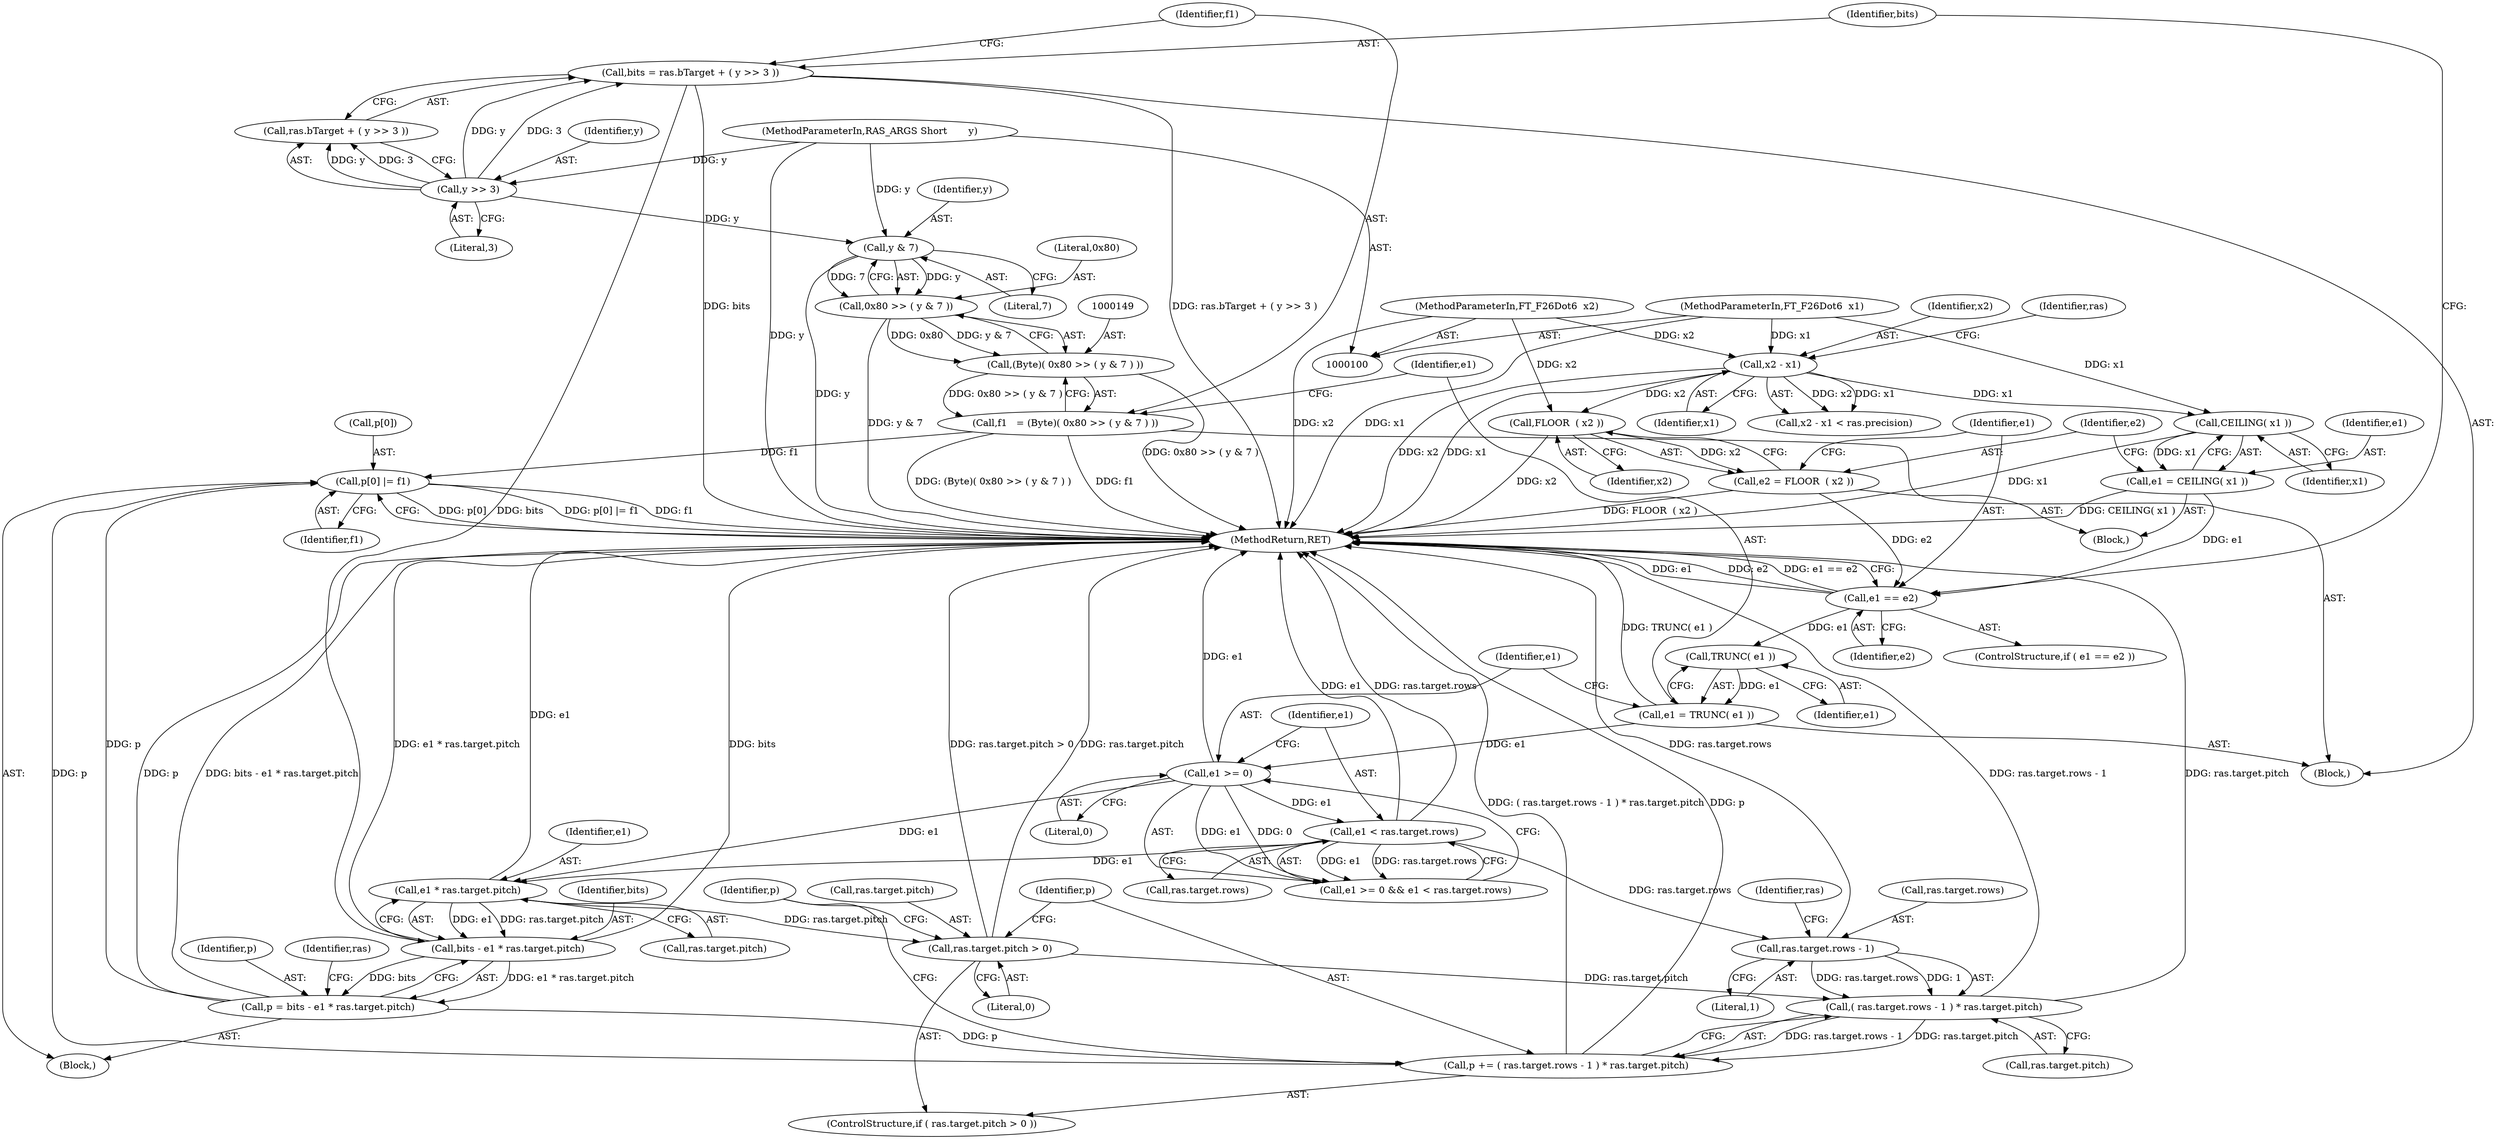digraph "1_savannah_b3500af717010137046ec4076d1e1c0641e33727_5@array" {
"1000207" [label="(Call,p[0] |= f1)"];
"1000192" [label="(Call,p += ( ras.target.rows - 1 ) * ras.target.pitch)"];
"1000194" [label="(Call,( ras.target.rows - 1 ) * ras.target.pitch)"];
"1000195" [label="(Call,ras.target.rows - 1)"];
"1000164" [label="(Call,e1 < ras.target.rows)"];
"1000161" [label="(Call,e1 >= 0)"];
"1000155" [label="(Call,e1 = TRUNC( e1 ))"];
"1000157" [label="(Call,TRUNC( e1 ))"];
"1000131" [label="(Call,e1 == e2)"];
"1000122" [label="(Call,e1 = CEILING( x1 ))"];
"1000124" [label="(Call,CEILING( x1 ))"];
"1000113" [label="(Call,x2 - x1)"];
"1000103" [label="(MethodParameterIn,FT_F26Dot6  x2)"];
"1000102" [label="(MethodParameterIn,FT_F26Dot6  x1)"];
"1000126" [label="(Call,e2 = FLOOR  ( x2 ))"];
"1000128" [label="(Call,FLOOR  ( x2 ))"];
"1000185" [label="(Call,ras.target.pitch > 0)"];
"1000177" [label="(Call,e1 * ras.target.pitch)"];
"1000173" [label="(Call,p = bits - e1 * ras.target.pitch)"];
"1000175" [label="(Call,bits - e1 * ras.target.pitch)"];
"1000137" [label="(Call,bits = ras.bTarget + ( y >> 3 ))"];
"1000143" [label="(Call,y >> 3)"];
"1000101" [label="(MethodParameterIn,RAS_ARGS Short       y)"];
"1000146" [label="(Call,f1   = (Byte)( 0x80 >> ( y & 7 ) ))"];
"1000148" [label="(Call,(Byte)( 0x80 >> ( y & 7 ) ))"];
"1000150" [label="(Call,0x80 >> ( y & 7 ))"];
"1000152" [label="(Call,y & 7)"];
"1000157" [label="(Call,TRUNC( e1 ))"];
"1000175" [label="(Call,bits - e1 * ras.target.pitch)"];
"1000154" [label="(Literal,7)"];
"1000195" [label="(Call,ras.target.rows - 1)"];
"1000101" [label="(MethodParameterIn,RAS_ARGS Short       y)"];
"1000162" [label="(Identifier,e1)"];
"1000117" [label="(Identifier,ras)"];
"1000138" [label="(Identifier,bits)"];
"1000119" [label="(Block,)"];
"1000153" [label="(Identifier,y)"];
"1000156" [label="(Identifier,e1)"];
"1000103" [label="(MethodParameterIn,FT_F26Dot6  x2)"];
"1000115" [label="(Identifier,x1)"];
"1000123" [label="(Identifier,e1)"];
"1000163" [label="(Literal,0)"];
"1000173" [label="(Call,p = bits - e1 * ras.target.pitch)"];
"1000155" [label="(Call,e1 = TRUNC( e1 ))"];
"1000186" [label="(Call,ras.target.pitch)"];
"1000161" [label="(Call,e1 >= 0)"];
"1000129" [label="(Identifier,x2)"];
"1000176" [label="(Identifier,bits)"];
"1000177" [label="(Call,e1 * ras.target.pitch)"];
"1000150" [label="(Call,0x80 >> ( y & 7 ))"];
"1000113" [label="(Call,x2 - x1)"];
"1000151" [label="(Literal,0x80)"];
"1000192" [label="(Call,p += ( ras.target.rows - 1 ) * ras.target.pitch)"];
"1000164" [label="(Call,e1 < ras.target.rows)"];
"1000147" [label="(Identifier,f1)"];
"1000160" [label="(Call,e1 >= 0 && e1 < ras.target.rows)"];
"1000174" [label="(Identifier,p)"];
"1000209" [label="(Identifier,p)"];
"1000185" [label="(Call,ras.target.pitch > 0)"];
"1000165" [label="(Identifier,e1)"];
"1000131" [label="(Call,e1 == e2)"];
"1000112" [label="(Call,x2 - x1 < ras.precision)"];
"1000133" [label="(Identifier,e2)"];
"1000202" [label="(Call,ras.target.pitch)"];
"1000134" [label="(Block,)"];
"1000211" [label="(Identifier,f1)"];
"1000145" [label="(Literal,3)"];
"1000184" [label="(ControlStructure,if ( ras.target.pitch > 0 ))"];
"1000122" [label="(Call,e1 = CEILING( x1 ))"];
"1000193" [label="(Identifier,p)"];
"1000128" [label="(Call,FLOOR  ( x2 ))"];
"1000152" [label="(Call,y & 7)"];
"1000207" [label="(Call,p[0] |= f1)"];
"1000126" [label="(Call,e2 = FLOOR  ( x2 ))"];
"1000196" [label="(Call,ras.target.rows)"];
"1000102" [label="(MethodParameterIn,FT_F26Dot6  x1)"];
"1000201" [label="(Literal,1)"];
"1000132" [label="(Identifier,e1)"];
"1000158" [label="(Identifier,e1)"];
"1000125" [label="(Identifier,x1)"];
"1000178" [label="(Identifier,e1)"];
"1000212" [label="(MethodReturn,RET)"];
"1000139" [label="(Call,ras.bTarget + ( y >> 3 ))"];
"1000137" [label="(Call,bits = ras.bTarget + ( y >> 3 ))"];
"1000204" [label="(Identifier,ras)"];
"1000127" [label="(Identifier,e2)"];
"1000191" [label="(Literal,0)"];
"1000114" [label="(Identifier,x2)"];
"1000148" [label="(Call,(Byte)( 0x80 >> ( y & 7 ) ))"];
"1000171" [label="(Block,)"];
"1000146" [label="(Call,f1   = (Byte)( 0x80 >> ( y & 7 ) ))"];
"1000188" [label="(Identifier,ras)"];
"1000130" [label="(ControlStructure,if ( e1 == e2 ))"];
"1000166" [label="(Call,ras.target.rows)"];
"1000143" [label="(Call,y >> 3)"];
"1000208" [label="(Call,p[0])"];
"1000194" [label="(Call,( ras.target.rows - 1 ) * ras.target.pitch)"];
"1000179" [label="(Call,ras.target.pitch)"];
"1000124" [label="(Call,CEILING( x1 ))"];
"1000144" [label="(Identifier,y)"];
"1000207" -> "1000171"  [label="AST: "];
"1000207" -> "1000211"  [label="CFG: "];
"1000208" -> "1000207"  [label="AST: "];
"1000211" -> "1000207"  [label="AST: "];
"1000212" -> "1000207"  [label="CFG: "];
"1000207" -> "1000212"  [label="DDG: p[0]"];
"1000207" -> "1000212"  [label="DDG: p[0] |= f1"];
"1000207" -> "1000212"  [label="DDG: f1"];
"1000192" -> "1000207"  [label="DDG: p"];
"1000173" -> "1000207"  [label="DDG: p"];
"1000146" -> "1000207"  [label="DDG: f1"];
"1000192" -> "1000184"  [label="AST: "];
"1000192" -> "1000194"  [label="CFG: "];
"1000193" -> "1000192"  [label="AST: "];
"1000194" -> "1000192"  [label="AST: "];
"1000209" -> "1000192"  [label="CFG: "];
"1000192" -> "1000212"  [label="DDG: ( ras.target.rows - 1 ) * ras.target.pitch"];
"1000192" -> "1000212"  [label="DDG: p"];
"1000194" -> "1000192"  [label="DDG: ras.target.rows - 1"];
"1000194" -> "1000192"  [label="DDG: ras.target.pitch"];
"1000173" -> "1000192"  [label="DDG: p"];
"1000194" -> "1000202"  [label="CFG: "];
"1000195" -> "1000194"  [label="AST: "];
"1000202" -> "1000194"  [label="AST: "];
"1000194" -> "1000212"  [label="DDG: ras.target.rows - 1"];
"1000194" -> "1000212"  [label="DDG: ras.target.pitch"];
"1000195" -> "1000194"  [label="DDG: ras.target.rows"];
"1000195" -> "1000194"  [label="DDG: 1"];
"1000185" -> "1000194"  [label="DDG: ras.target.pitch"];
"1000195" -> "1000201"  [label="CFG: "];
"1000196" -> "1000195"  [label="AST: "];
"1000201" -> "1000195"  [label="AST: "];
"1000204" -> "1000195"  [label="CFG: "];
"1000195" -> "1000212"  [label="DDG: ras.target.rows"];
"1000164" -> "1000195"  [label="DDG: ras.target.rows"];
"1000164" -> "1000160"  [label="AST: "];
"1000164" -> "1000166"  [label="CFG: "];
"1000165" -> "1000164"  [label="AST: "];
"1000166" -> "1000164"  [label="AST: "];
"1000160" -> "1000164"  [label="CFG: "];
"1000164" -> "1000212"  [label="DDG: ras.target.rows"];
"1000164" -> "1000212"  [label="DDG: e1"];
"1000164" -> "1000160"  [label="DDG: e1"];
"1000164" -> "1000160"  [label="DDG: ras.target.rows"];
"1000161" -> "1000164"  [label="DDG: e1"];
"1000164" -> "1000177"  [label="DDG: e1"];
"1000161" -> "1000160"  [label="AST: "];
"1000161" -> "1000163"  [label="CFG: "];
"1000162" -> "1000161"  [label="AST: "];
"1000163" -> "1000161"  [label="AST: "];
"1000165" -> "1000161"  [label="CFG: "];
"1000160" -> "1000161"  [label="CFG: "];
"1000161" -> "1000212"  [label="DDG: e1"];
"1000161" -> "1000160"  [label="DDG: e1"];
"1000161" -> "1000160"  [label="DDG: 0"];
"1000155" -> "1000161"  [label="DDG: e1"];
"1000161" -> "1000177"  [label="DDG: e1"];
"1000155" -> "1000134"  [label="AST: "];
"1000155" -> "1000157"  [label="CFG: "];
"1000156" -> "1000155"  [label="AST: "];
"1000157" -> "1000155"  [label="AST: "];
"1000162" -> "1000155"  [label="CFG: "];
"1000155" -> "1000212"  [label="DDG: TRUNC( e1 )"];
"1000157" -> "1000155"  [label="DDG: e1"];
"1000157" -> "1000158"  [label="CFG: "];
"1000158" -> "1000157"  [label="AST: "];
"1000131" -> "1000157"  [label="DDG: e1"];
"1000131" -> "1000130"  [label="AST: "];
"1000131" -> "1000133"  [label="CFG: "];
"1000132" -> "1000131"  [label="AST: "];
"1000133" -> "1000131"  [label="AST: "];
"1000138" -> "1000131"  [label="CFG: "];
"1000212" -> "1000131"  [label="CFG: "];
"1000131" -> "1000212"  [label="DDG: e1"];
"1000131" -> "1000212"  [label="DDG: e2"];
"1000131" -> "1000212"  [label="DDG: e1 == e2"];
"1000122" -> "1000131"  [label="DDG: e1"];
"1000126" -> "1000131"  [label="DDG: e2"];
"1000122" -> "1000119"  [label="AST: "];
"1000122" -> "1000124"  [label="CFG: "];
"1000123" -> "1000122"  [label="AST: "];
"1000124" -> "1000122"  [label="AST: "];
"1000127" -> "1000122"  [label="CFG: "];
"1000122" -> "1000212"  [label="DDG: CEILING( x1 )"];
"1000124" -> "1000122"  [label="DDG: x1"];
"1000124" -> "1000125"  [label="CFG: "];
"1000125" -> "1000124"  [label="AST: "];
"1000124" -> "1000212"  [label="DDG: x1"];
"1000113" -> "1000124"  [label="DDG: x1"];
"1000102" -> "1000124"  [label="DDG: x1"];
"1000113" -> "1000112"  [label="AST: "];
"1000113" -> "1000115"  [label="CFG: "];
"1000114" -> "1000113"  [label="AST: "];
"1000115" -> "1000113"  [label="AST: "];
"1000117" -> "1000113"  [label="CFG: "];
"1000113" -> "1000212"  [label="DDG: x1"];
"1000113" -> "1000212"  [label="DDG: x2"];
"1000113" -> "1000112"  [label="DDG: x2"];
"1000113" -> "1000112"  [label="DDG: x1"];
"1000103" -> "1000113"  [label="DDG: x2"];
"1000102" -> "1000113"  [label="DDG: x1"];
"1000113" -> "1000128"  [label="DDG: x2"];
"1000103" -> "1000100"  [label="AST: "];
"1000103" -> "1000212"  [label="DDG: x2"];
"1000103" -> "1000128"  [label="DDG: x2"];
"1000102" -> "1000100"  [label="AST: "];
"1000102" -> "1000212"  [label="DDG: x1"];
"1000126" -> "1000119"  [label="AST: "];
"1000126" -> "1000128"  [label="CFG: "];
"1000127" -> "1000126"  [label="AST: "];
"1000128" -> "1000126"  [label="AST: "];
"1000132" -> "1000126"  [label="CFG: "];
"1000126" -> "1000212"  [label="DDG: FLOOR  ( x2 )"];
"1000128" -> "1000126"  [label="DDG: x2"];
"1000128" -> "1000129"  [label="CFG: "];
"1000129" -> "1000128"  [label="AST: "];
"1000128" -> "1000212"  [label="DDG: x2"];
"1000185" -> "1000184"  [label="AST: "];
"1000185" -> "1000191"  [label="CFG: "];
"1000186" -> "1000185"  [label="AST: "];
"1000191" -> "1000185"  [label="AST: "];
"1000193" -> "1000185"  [label="CFG: "];
"1000209" -> "1000185"  [label="CFG: "];
"1000185" -> "1000212"  [label="DDG: ras.target.pitch > 0"];
"1000185" -> "1000212"  [label="DDG: ras.target.pitch"];
"1000177" -> "1000185"  [label="DDG: ras.target.pitch"];
"1000177" -> "1000175"  [label="AST: "];
"1000177" -> "1000179"  [label="CFG: "];
"1000178" -> "1000177"  [label="AST: "];
"1000179" -> "1000177"  [label="AST: "];
"1000175" -> "1000177"  [label="CFG: "];
"1000177" -> "1000212"  [label="DDG: e1"];
"1000177" -> "1000175"  [label="DDG: e1"];
"1000177" -> "1000175"  [label="DDG: ras.target.pitch"];
"1000173" -> "1000171"  [label="AST: "];
"1000173" -> "1000175"  [label="CFG: "];
"1000174" -> "1000173"  [label="AST: "];
"1000175" -> "1000173"  [label="AST: "];
"1000188" -> "1000173"  [label="CFG: "];
"1000173" -> "1000212"  [label="DDG: p"];
"1000173" -> "1000212"  [label="DDG: bits - e1 * ras.target.pitch"];
"1000175" -> "1000173"  [label="DDG: bits"];
"1000175" -> "1000173"  [label="DDG: e1 * ras.target.pitch"];
"1000176" -> "1000175"  [label="AST: "];
"1000175" -> "1000212"  [label="DDG: bits"];
"1000175" -> "1000212"  [label="DDG: e1 * ras.target.pitch"];
"1000137" -> "1000175"  [label="DDG: bits"];
"1000137" -> "1000134"  [label="AST: "];
"1000137" -> "1000139"  [label="CFG: "];
"1000138" -> "1000137"  [label="AST: "];
"1000139" -> "1000137"  [label="AST: "];
"1000147" -> "1000137"  [label="CFG: "];
"1000137" -> "1000212"  [label="DDG: ras.bTarget + ( y >> 3 )"];
"1000137" -> "1000212"  [label="DDG: bits"];
"1000143" -> "1000137"  [label="DDG: y"];
"1000143" -> "1000137"  [label="DDG: 3"];
"1000143" -> "1000139"  [label="AST: "];
"1000143" -> "1000145"  [label="CFG: "];
"1000144" -> "1000143"  [label="AST: "];
"1000145" -> "1000143"  [label="AST: "];
"1000139" -> "1000143"  [label="CFG: "];
"1000143" -> "1000139"  [label="DDG: y"];
"1000143" -> "1000139"  [label="DDG: 3"];
"1000101" -> "1000143"  [label="DDG: y"];
"1000143" -> "1000152"  [label="DDG: y"];
"1000101" -> "1000100"  [label="AST: "];
"1000101" -> "1000212"  [label="DDG: y"];
"1000101" -> "1000152"  [label="DDG: y"];
"1000146" -> "1000134"  [label="AST: "];
"1000146" -> "1000148"  [label="CFG: "];
"1000147" -> "1000146"  [label="AST: "];
"1000148" -> "1000146"  [label="AST: "];
"1000156" -> "1000146"  [label="CFG: "];
"1000146" -> "1000212"  [label="DDG: (Byte)( 0x80 >> ( y & 7 ) )"];
"1000146" -> "1000212"  [label="DDG: f1"];
"1000148" -> "1000146"  [label="DDG: 0x80 >> ( y & 7 )"];
"1000148" -> "1000150"  [label="CFG: "];
"1000149" -> "1000148"  [label="AST: "];
"1000150" -> "1000148"  [label="AST: "];
"1000148" -> "1000212"  [label="DDG: 0x80 >> ( y & 7 )"];
"1000150" -> "1000148"  [label="DDG: 0x80"];
"1000150" -> "1000148"  [label="DDG: y & 7"];
"1000150" -> "1000152"  [label="CFG: "];
"1000151" -> "1000150"  [label="AST: "];
"1000152" -> "1000150"  [label="AST: "];
"1000150" -> "1000212"  [label="DDG: y & 7"];
"1000152" -> "1000150"  [label="DDG: y"];
"1000152" -> "1000150"  [label="DDG: 7"];
"1000152" -> "1000154"  [label="CFG: "];
"1000153" -> "1000152"  [label="AST: "];
"1000154" -> "1000152"  [label="AST: "];
"1000152" -> "1000212"  [label="DDG: y"];
}
